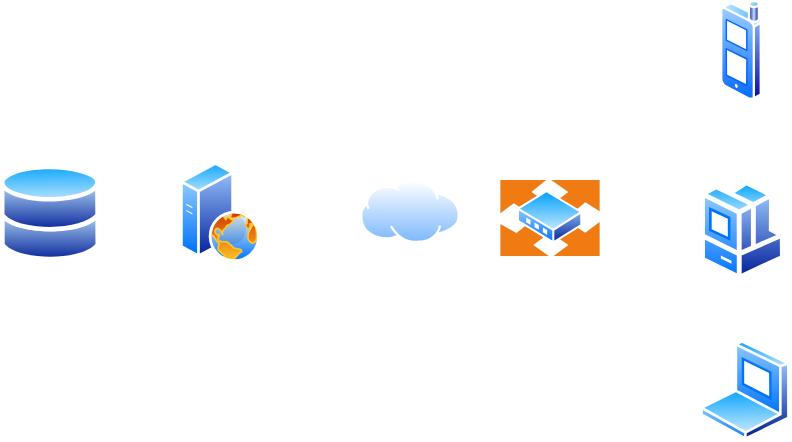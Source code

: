 <mxfile>
    <diagram id="3mXv8VGRkz_TiN7LsG3C" name="Page-1">
        <mxGraphModel dx="650" dy="478" grid="1" gridSize="10" guides="1" tooltips="1" connect="1" arrows="1" fold="1" page="1" pageScale="1" pageWidth="850" pageHeight="1100" math="0" shadow="0">
            <root>
                <mxCell id="0"/>
                <mxCell id="1" parent="0"/>
                <mxCell id="2" value="" style="aspect=fixed;perimeter=ellipsePerimeter;html=1;align=center;shadow=0;dashed=0;spacingTop=3;image;image=img/lib/active_directory/cell_phone.svg;" vertex="1" parent="1">
                    <mxGeometry x="380" y="120" width="21" height="50" as="geometry"/>
                </mxCell>
                <mxCell id="3" value="" style="aspect=fixed;perimeter=ellipsePerimeter;html=1;align=center;shadow=0;dashed=0;spacingTop=3;image;image=img/lib/active_directory/workstation_client.svg;" vertex="1" parent="1">
                    <mxGeometry x="370" y="210" width="42.5" height="50" as="geometry"/>
                </mxCell>
                <mxCell id="4" value="" style="aspect=fixed;perimeter=ellipsePerimeter;html=1;align=center;shadow=0;dashed=0;spacingTop=3;image;image=img/lib/active_directory/laptop_client.svg;" vertex="1" parent="1">
                    <mxGeometry x="370" y="290" width="45" height="50" as="geometry"/>
                </mxCell>
                <mxCell id="5" value="" style="aspect=fixed;perimeter=ellipsePerimeter;html=1;align=center;shadow=0;dashed=0;spacingTop=3;image;image=img/lib/active_directory/internet_cloud.svg;" vertex="1" parent="1">
                    <mxGeometry x="200" y="210" width="50" height="31.5" as="geometry"/>
                </mxCell>
                <mxCell id="6" value="" style="aspect=fixed;perimeter=ellipsePerimeter;html=1;align=center;shadow=0;dashed=0;spacingTop=3;image;image=img/lib/active_directory/router.svg;" vertex="1" parent="1">
                    <mxGeometry x="270" y="210" width="50" height="38" as="geometry"/>
                </mxCell>
                <mxCell id="7" value="" style="aspect=fixed;perimeter=ellipsePerimeter;html=1;align=center;shadow=0;dashed=0;spacingTop=3;image;image=img/lib/active_directory/web_server.svg;" vertex="1" parent="1">
                    <mxGeometry x="110" y="201" width="40" height="50" as="geometry"/>
                </mxCell>
                <mxCell id="8" value="" style="aspect=fixed;perimeter=ellipsePerimeter;html=1;align=center;shadow=0;dashed=0;spacingTop=3;image;image=img/lib/active_directory/databases.svg;" vertex="1" parent="1">
                    <mxGeometry x="20" y="202" width="50" height="49" as="geometry"/>
                </mxCell>
            </root>
        </mxGraphModel>
    </diagram>
</mxfile>